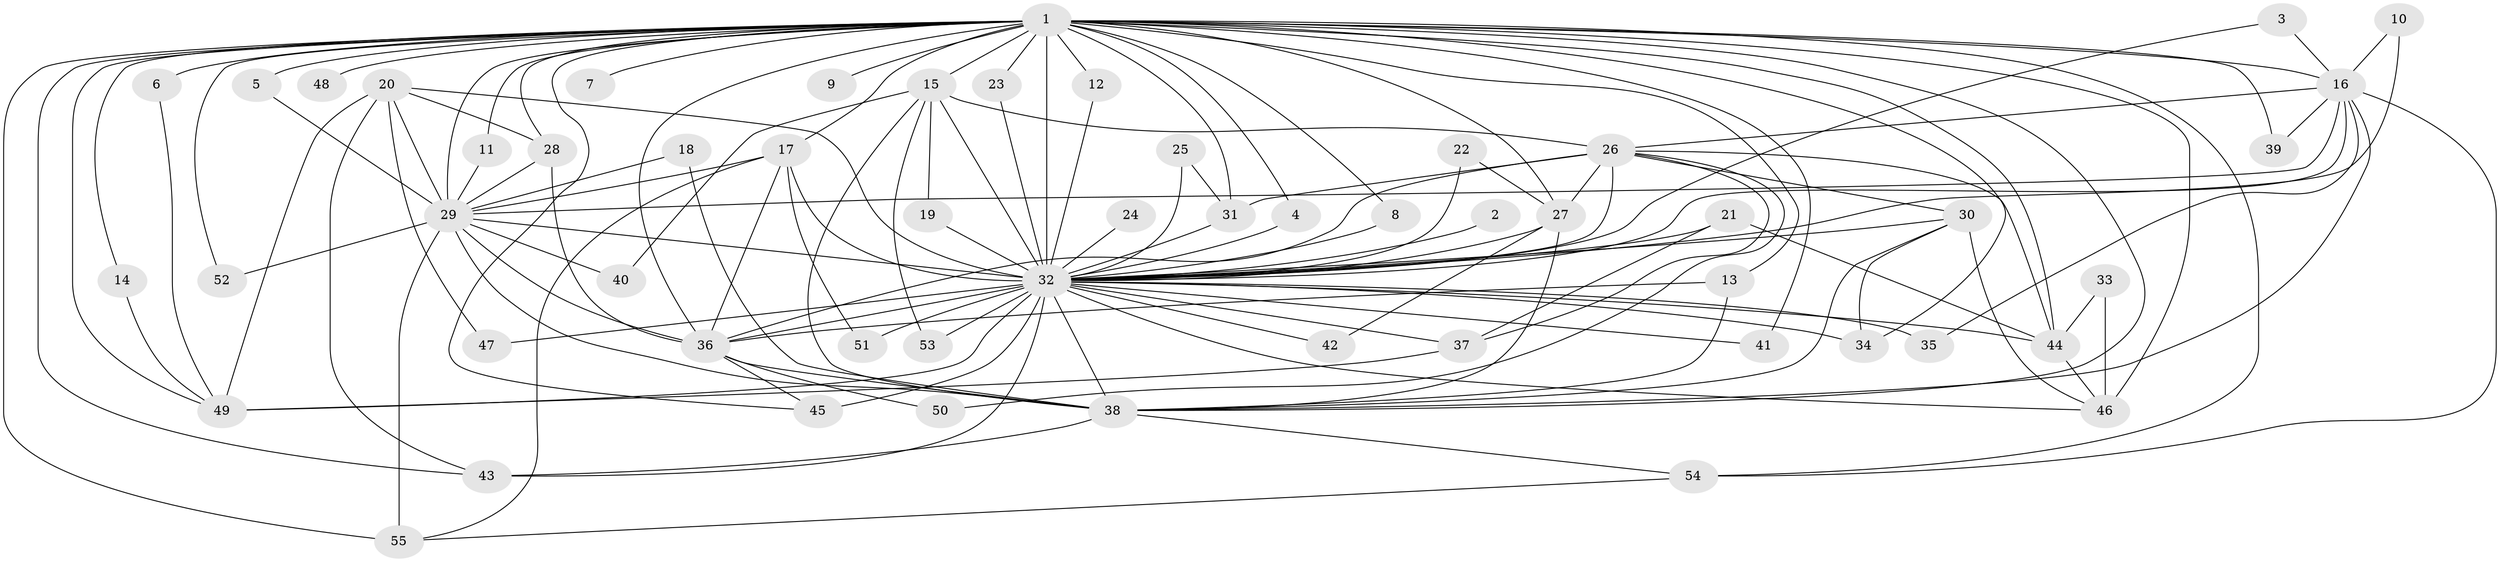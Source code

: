 // original degree distribution, {16: 0.009259259259259259, 24: 0.009259259259259259, 18: 0.018518518518518517, 20: 0.009259259259259259, 23: 0.009259259259259259, 19: 0.009259259259259259, 11: 0.009259259259259259, 34: 0.009259259259259259, 21: 0.009259259259259259, 6: 0.037037037037037035, 10: 0.009259259259259259, 3: 0.1574074074074074, 2: 0.5370370370370371, 4: 0.12037037037037036, 5: 0.046296296296296294}
// Generated by graph-tools (version 1.1) at 2025/49/03/09/25 03:49:39]
// undirected, 55 vertices, 132 edges
graph export_dot {
graph [start="1"]
  node [color=gray90,style=filled];
  1;
  2;
  3;
  4;
  5;
  6;
  7;
  8;
  9;
  10;
  11;
  12;
  13;
  14;
  15;
  16;
  17;
  18;
  19;
  20;
  21;
  22;
  23;
  24;
  25;
  26;
  27;
  28;
  29;
  30;
  31;
  32;
  33;
  34;
  35;
  36;
  37;
  38;
  39;
  40;
  41;
  42;
  43;
  44;
  45;
  46;
  47;
  48;
  49;
  50;
  51;
  52;
  53;
  54;
  55;
  1 -- 4 [weight=1.0];
  1 -- 5 [weight=1.0];
  1 -- 6 [weight=2.0];
  1 -- 7 [weight=2.0];
  1 -- 8 [weight=1.0];
  1 -- 9 [weight=1.0];
  1 -- 11 [weight=1.0];
  1 -- 12 [weight=1.0];
  1 -- 13 [weight=1.0];
  1 -- 14 [weight=1.0];
  1 -- 15 [weight=1.0];
  1 -- 16 [weight=1.0];
  1 -- 17 [weight=1.0];
  1 -- 23 [weight=1.0];
  1 -- 27 [weight=1.0];
  1 -- 28 [weight=1.0];
  1 -- 29 [weight=5.0];
  1 -- 31 [weight=1.0];
  1 -- 32 [weight=12.0];
  1 -- 34 [weight=1.0];
  1 -- 36 [weight=4.0];
  1 -- 38 [weight=4.0];
  1 -- 39 [weight=1.0];
  1 -- 41 [weight=1.0];
  1 -- 43 [weight=1.0];
  1 -- 44 [weight=2.0];
  1 -- 45 [weight=1.0];
  1 -- 46 [weight=2.0];
  1 -- 48 [weight=1.0];
  1 -- 49 [weight=1.0];
  1 -- 52 [weight=1.0];
  1 -- 54 [weight=1.0];
  1 -- 55 [weight=2.0];
  2 -- 32 [weight=2.0];
  3 -- 16 [weight=1.0];
  3 -- 32 [weight=1.0];
  4 -- 32 [weight=1.0];
  5 -- 29 [weight=1.0];
  6 -- 49 [weight=1.0];
  8 -- 32 [weight=1.0];
  10 -- 16 [weight=1.0];
  10 -- 32 [weight=1.0];
  11 -- 29 [weight=1.0];
  12 -- 32 [weight=1.0];
  13 -- 36 [weight=1.0];
  13 -- 38 [weight=1.0];
  14 -- 49 [weight=1.0];
  15 -- 19 [weight=1.0];
  15 -- 26 [weight=1.0];
  15 -- 32 [weight=2.0];
  15 -- 38 [weight=1.0];
  15 -- 40 [weight=1.0];
  15 -- 53 [weight=1.0];
  16 -- 26 [weight=1.0];
  16 -- 29 [weight=1.0];
  16 -- 32 [weight=1.0];
  16 -- 35 [weight=1.0];
  16 -- 38 [weight=1.0];
  16 -- 39 [weight=1.0];
  16 -- 54 [weight=1.0];
  17 -- 29 [weight=1.0];
  17 -- 32 [weight=1.0];
  17 -- 36 [weight=1.0];
  17 -- 51 [weight=1.0];
  17 -- 55 [weight=1.0];
  18 -- 29 [weight=1.0];
  18 -- 38 [weight=1.0];
  19 -- 32 [weight=1.0];
  20 -- 28 [weight=1.0];
  20 -- 29 [weight=1.0];
  20 -- 32 [weight=2.0];
  20 -- 43 [weight=1.0];
  20 -- 47 [weight=1.0];
  20 -- 49 [weight=1.0];
  21 -- 32 [weight=2.0];
  21 -- 37 [weight=1.0];
  21 -- 44 [weight=1.0];
  22 -- 27 [weight=1.0];
  22 -- 32 [weight=1.0];
  23 -- 32 [weight=1.0];
  24 -- 32 [weight=2.0];
  25 -- 31 [weight=1.0];
  25 -- 32 [weight=3.0];
  26 -- 27 [weight=1.0];
  26 -- 30 [weight=1.0];
  26 -- 31 [weight=1.0];
  26 -- 32 [weight=2.0];
  26 -- 36 [weight=1.0];
  26 -- 37 [weight=1.0];
  26 -- 44 [weight=1.0];
  26 -- 50 [weight=1.0];
  27 -- 32 [weight=2.0];
  27 -- 38 [weight=1.0];
  27 -- 42 [weight=1.0];
  28 -- 29 [weight=1.0];
  28 -- 36 [weight=1.0];
  29 -- 32 [weight=3.0];
  29 -- 36 [weight=1.0];
  29 -- 38 [weight=1.0];
  29 -- 40 [weight=2.0];
  29 -- 52 [weight=1.0];
  29 -- 55 [weight=1.0];
  30 -- 32 [weight=1.0];
  30 -- 34 [weight=1.0];
  30 -- 38 [weight=1.0];
  30 -- 46 [weight=1.0];
  31 -- 32 [weight=1.0];
  32 -- 34 [weight=1.0];
  32 -- 35 [weight=1.0];
  32 -- 36 [weight=4.0];
  32 -- 37 [weight=1.0];
  32 -- 38 [weight=4.0];
  32 -- 41 [weight=1.0];
  32 -- 42 [weight=1.0];
  32 -- 43 [weight=2.0];
  32 -- 44 [weight=1.0];
  32 -- 45 [weight=2.0];
  32 -- 46 [weight=1.0];
  32 -- 47 [weight=1.0];
  32 -- 49 [weight=1.0];
  32 -- 51 [weight=2.0];
  32 -- 53 [weight=1.0];
  33 -- 44 [weight=1.0];
  33 -- 46 [weight=1.0];
  36 -- 38 [weight=1.0];
  36 -- 45 [weight=1.0];
  36 -- 50 [weight=1.0];
  37 -- 49 [weight=1.0];
  38 -- 43 [weight=1.0];
  38 -- 54 [weight=1.0];
  44 -- 46 [weight=1.0];
  54 -- 55 [weight=1.0];
}

